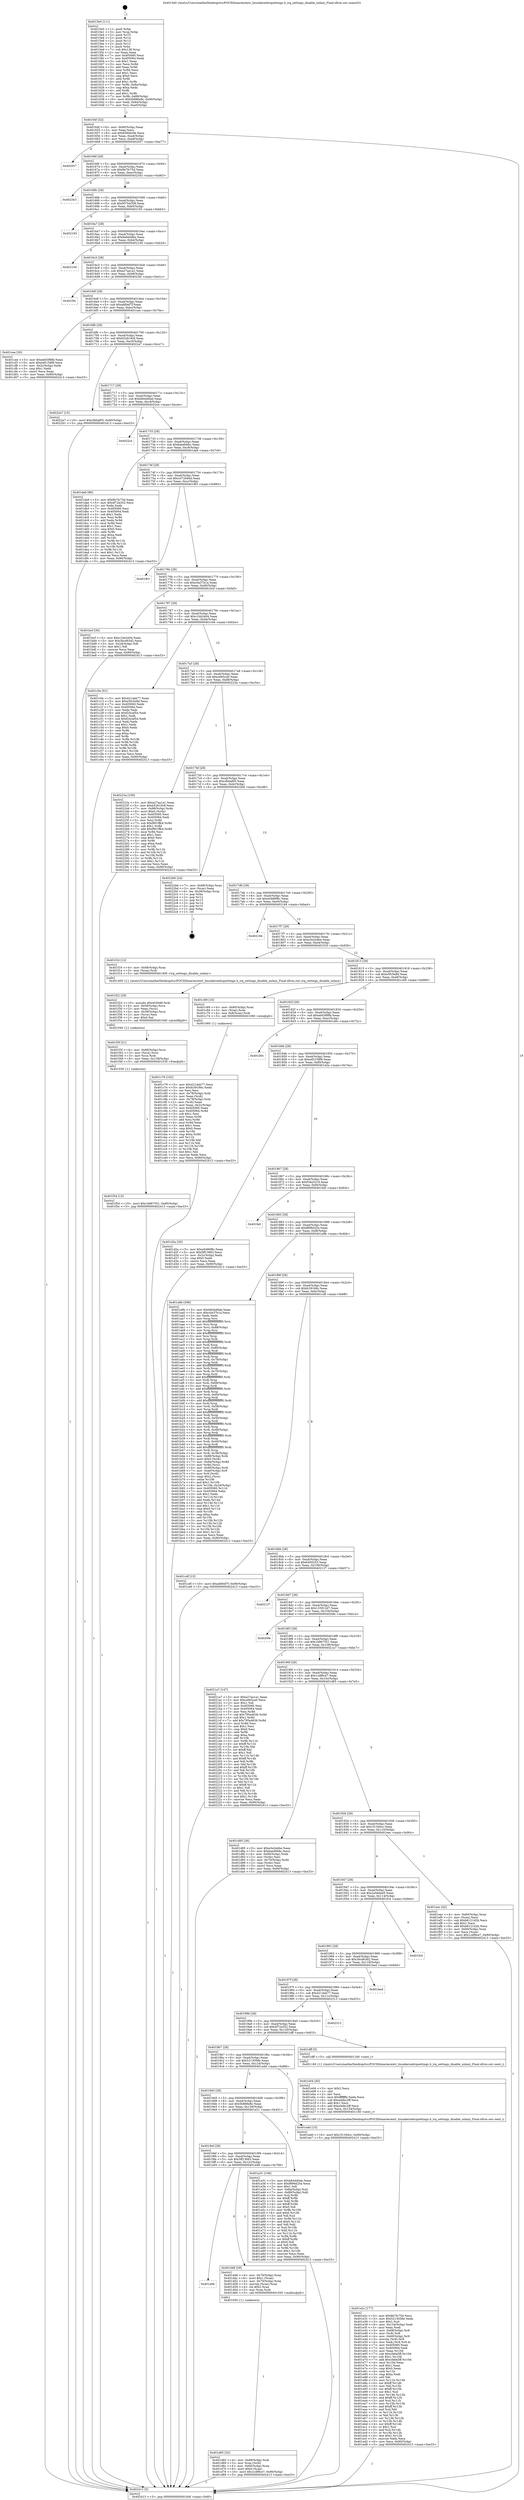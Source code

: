digraph "0x4015e0" {
  label = "0x4015e0 (/mnt/c/Users/mathe/Desktop/tcc/POCII/binaries/extr_linuxkernelirqsettings.h_irq_settings_disable_unlazy_Final-ollvm.out::main(0))"
  labelloc = "t"
  node[shape=record]

  Entry [label="",width=0.3,height=0.3,shape=circle,fillcolor=black,style=filled]
  "0x40164f" [label="{
     0x40164f [32]\l
     | [instrs]\l
     &nbsp;&nbsp;0x40164f \<+6\>: mov -0x90(%rbp),%eax\l
     &nbsp;&nbsp;0x401655 \<+2\>: mov %eax,%ecx\l
     &nbsp;&nbsp;0x401657 \<+6\>: sub $0x8580dc9e,%ecx\l
     &nbsp;&nbsp;0x40165d \<+6\>: mov %eax,-0xa4(%rbp)\l
     &nbsp;&nbsp;0x401663 \<+6\>: mov %ecx,-0xa8(%rbp)\l
     &nbsp;&nbsp;0x401669 \<+6\>: je 0000000000402057 \<main+0xa77\>\l
  }"]
  "0x402057" [label="{
     0x402057\l
  }", style=dashed]
  "0x40166f" [label="{
     0x40166f [28]\l
     | [instrs]\l
     &nbsp;&nbsp;0x40166f \<+5\>: jmp 0000000000401674 \<main+0x94\>\l
     &nbsp;&nbsp;0x401674 \<+6\>: mov -0xa4(%rbp),%eax\l
     &nbsp;&nbsp;0x40167a \<+5\>: sub $0x8b7fc75d,%eax\l
     &nbsp;&nbsp;0x40167f \<+6\>: mov %eax,-0xac(%rbp)\l
     &nbsp;&nbsp;0x401685 \<+6\>: je 0000000000402343 \<main+0xd63\>\l
  }"]
  Exit [label="",width=0.3,height=0.3,shape=circle,fillcolor=black,style=filled,peripheries=2]
  "0x402343" [label="{
     0x402343\l
  }", style=dashed]
  "0x40168b" [label="{
     0x40168b [28]\l
     | [instrs]\l
     &nbsp;&nbsp;0x40168b \<+5\>: jmp 0000000000401690 \<main+0xb0\>\l
     &nbsp;&nbsp;0x401690 \<+6\>: mov -0xa4(%rbp),%eax\l
     &nbsp;&nbsp;0x401696 \<+5\>: sub $0x957b4308,%eax\l
     &nbsp;&nbsp;0x40169b \<+6\>: mov %eax,-0xb0(%rbp)\l
     &nbsp;&nbsp;0x4016a1 \<+6\>: je 0000000000402193 \<main+0xbb3\>\l
  }"]
  "0x401f54" [label="{
     0x401f54 [15]\l
     | [instrs]\l
     &nbsp;&nbsp;0x401f54 \<+10\>: movl $0x1b967551,-0x90(%rbp)\l
     &nbsp;&nbsp;0x401f5e \<+5\>: jmp 0000000000402413 \<main+0xe33\>\l
  }"]
  "0x402193" [label="{
     0x402193\l
  }", style=dashed]
  "0x4016a7" [label="{
     0x4016a7 [28]\l
     | [instrs]\l
     &nbsp;&nbsp;0x4016a7 \<+5\>: jmp 00000000004016ac \<main+0xcc\>\l
     &nbsp;&nbsp;0x4016ac \<+6\>: mov -0xa4(%rbp),%eax\l
     &nbsp;&nbsp;0x4016b2 \<+5\>: sub $0x9a6e0d6a,%eax\l
     &nbsp;&nbsp;0x4016b7 \<+6\>: mov %eax,-0xb4(%rbp)\l
     &nbsp;&nbsp;0x4016bd \<+6\>: je 000000000040210d \<main+0xb2d\>\l
  }"]
  "0x401f3f" [label="{
     0x401f3f [21]\l
     | [instrs]\l
     &nbsp;&nbsp;0x401f3f \<+4\>: mov -0x68(%rbp),%rcx\l
     &nbsp;&nbsp;0x401f43 \<+3\>: mov (%rcx),%rcx\l
     &nbsp;&nbsp;0x401f46 \<+3\>: mov %rcx,%rdi\l
     &nbsp;&nbsp;0x401f49 \<+6\>: mov %eax,-0x138(%rbp)\l
     &nbsp;&nbsp;0x401f4f \<+5\>: call 0000000000401030 \<free@plt\>\l
     | [calls]\l
     &nbsp;&nbsp;0x401030 \{1\} (unknown)\l
  }"]
  "0x40210d" [label="{
     0x40210d\l
  }", style=dashed]
  "0x4016c3" [label="{
     0x4016c3 [28]\l
     | [instrs]\l
     &nbsp;&nbsp;0x4016c3 \<+5\>: jmp 00000000004016c8 \<main+0xe8\>\l
     &nbsp;&nbsp;0x4016c8 \<+6\>: mov -0xa4(%rbp),%eax\l
     &nbsp;&nbsp;0x4016ce \<+5\>: sub $0xa27aa1a1,%eax\l
     &nbsp;&nbsp;0x4016d3 \<+6\>: mov %eax,-0xb8(%rbp)\l
     &nbsp;&nbsp;0x4016d9 \<+6\>: je 00000000004023fc \<main+0xe1c\>\l
  }"]
  "0x401f22" [label="{
     0x401f22 [29]\l
     | [instrs]\l
     &nbsp;&nbsp;0x401f22 \<+10\>: movabs $0x4030d6,%rdi\l
     &nbsp;&nbsp;0x401f2c \<+4\>: mov -0x58(%rbp),%rcx\l
     &nbsp;&nbsp;0x401f30 \<+2\>: mov %eax,(%rcx)\l
     &nbsp;&nbsp;0x401f32 \<+4\>: mov -0x58(%rbp),%rcx\l
     &nbsp;&nbsp;0x401f36 \<+2\>: mov (%rcx),%esi\l
     &nbsp;&nbsp;0x401f38 \<+2\>: mov $0x0,%al\l
     &nbsp;&nbsp;0x401f3a \<+5\>: call 0000000000401040 \<printf@plt\>\l
     | [calls]\l
     &nbsp;&nbsp;0x401040 \{1\} (unknown)\l
  }"]
  "0x4023fc" [label="{
     0x4023fc\l
  }", style=dashed]
  "0x4016df" [label="{
     0x4016df [28]\l
     | [instrs]\l
     &nbsp;&nbsp;0x4016df \<+5\>: jmp 00000000004016e4 \<main+0x104\>\l
     &nbsp;&nbsp;0x4016e4 \<+6\>: mov -0xa4(%rbp),%eax\l
     &nbsp;&nbsp;0x4016ea \<+5\>: sub $0xafd0ef7f,%eax\l
     &nbsp;&nbsp;0x4016ef \<+6\>: mov %eax,-0xbc(%rbp)\l
     &nbsp;&nbsp;0x4016f5 \<+6\>: je 0000000000401cee \<main+0x70e\>\l
  }"]
  "0x401e2c" [label="{
     0x401e2c [177]\l
     | [instrs]\l
     &nbsp;&nbsp;0x401e2c \<+5\>: mov $0x8b7fc75d,%ecx\l
     &nbsp;&nbsp;0x401e31 \<+5\>: mov $0x5213058e,%edx\l
     &nbsp;&nbsp;0x401e36 \<+3\>: mov $0x1,%sil\l
     &nbsp;&nbsp;0x401e39 \<+6\>: mov -0x134(%rbp),%edi\l
     &nbsp;&nbsp;0x401e3f \<+3\>: imul %eax,%edi\l
     &nbsp;&nbsp;0x401e42 \<+4\>: mov -0x68(%rbp),%r8\l
     &nbsp;&nbsp;0x401e46 \<+3\>: mov (%r8),%r8\l
     &nbsp;&nbsp;0x401e49 \<+4\>: mov -0x60(%rbp),%r9\l
     &nbsp;&nbsp;0x401e4d \<+3\>: movslq (%r9),%r9\l
     &nbsp;&nbsp;0x401e50 \<+4\>: mov %edi,(%r8,%r9,4)\l
     &nbsp;&nbsp;0x401e54 \<+7\>: mov 0x405060,%eax\l
     &nbsp;&nbsp;0x401e5b \<+7\>: mov 0x405064,%edi\l
     &nbsp;&nbsp;0x401e62 \<+3\>: mov %eax,%r10d\l
     &nbsp;&nbsp;0x401e65 \<+7\>: sub $0xcfa6a5ff,%r10d\l
     &nbsp;&nbsp;0x401e6c \<+4\>: sub $0x1,%r10d\l
     &nbsp;&nbsp;0x401e70 \<+7\>: add $0xcfa6a5ff,%r10d\l
     &nbsp;&nbsp;0x401e77 \<+4\>: imul %r10d,%eax\l
     &nbsp;&nbsp;0x401e7b \<+3\>: and $0x1,%eax\l
     &nbsp;&nbsp;0x401e7e \<+3\>: cmp $0x0,%eax\l
     &nbsp;&nbsp;0x401e81 \<+4\>: sete %r11b\l
     &nbsp;&nbsp;0x401e85 \<+3\>: cmp $0xa,%edi\l
     &nbsp;&nbsp;0x401e88 \<+3\>: setl %bl\l
     &nbsp;&nbsp;0x401e8b \<+3\>: mov %r11b,%r14b\l
     &nbsp;&nbsp;0x401e8e \<+4\>: xor $0xff,%r14b\l
     &nbsp;&nbsp;0x401e92 \<+3\>: mov %bl,%r15b\l
     &nbsp;&nbsp;0x401e95 \<+4\>: xor $0xff,%r15b\l
     &nbsp;&nbsp;0x401e99 \<+4\>: xor $0x1,%sil\l
     &nbsp;&nbsp;0x401e9d \<+3\>: mov %r14b,%r12b\l
     &nbsp;&nbsp;0x401ea0 \<+4\>: and $0xff,%r12b\l
     &nbsp;&nbsp;0x401ea4 \<+3\>: and %sil,%r11b\l
     &nbsp;&nbsp;0x401ea7 \<+3\>: mov %r15b,%r13b\l
     &nbsp;&nbsp;0x401eaa \<+4\>: and $0xff,%r13b\l
     &nbsp;&nbsp;0x401eae \<+3\>: and %sil,%bl\l
     &nbsp;&nbsp;0x401eb1 \<+3\>: or %r11b,%r12b\l
     &nbsp;&nbsp;0x401eb4 \<+3\>: or %bl,%r13b\l
     &nbsp;&nbsp;0x401eb7 \<+3\>: xor %r13b,%r12b\l
     &nbsp;&nbsp;0x401eba \<+3\>: or %r15b,%r14b\l
     &nbsp;&nbsp;0x401ebd \<+4\>: xor $0xff,%r14b\l
     &nbsp;&nbsp;0x401ec1 \<+4\>: or $0x1,%sil\l
     &nbsp;&nbsp;0x401ec5 \<+3\>: and %sil,%r14b\l
     &nbsp;&nbsp;0x401ec8 \<+3\>: or %r14b,%r12b\l
     &nbsp;&nbsp;0x401ecb \<+4\>: test $0x1,%r12b\l
     &nbsp;&nbsp;0x401ecf \<+3\>: cmovne %edx,%ecx\l
     &nbsp;&nbsp;0x401ed2 \<+6\>: mov %ecx,-0x90(%rbp)\l
     &nbsp;&nbsp;0x401ed8 \<+5\>: jmp 0000000000402413 \<main+0xe33\>\l
  }"]
  "0x401cee" [label="{
     0x401cee [30]\l
     | [instrs]\l
     &nbsp;&nbsp;0x401cee \<+5\>: mov $0xeb03f88b,%eax\l
     &nbsp;&nbsp;0x401cf3 \<+5\>: mov $0xed5158f9,%ecx\l
     &nbsp;&nbsp;0x401cf8 \<+3\>: mov -0x2c(%rbp),%edx\l
     &nbsp;&nbsp;0x401cfb \<+3\>: cmp $0x1,%edx\l
     &nbsp;&nbsp;0x401cfe \<+3\>: cmovl %ecx,%eax\l
     &nbsp;&nbsp;0x401d01 \<+6\>: mov %eax,-0x90(%rbp)\l
     &nbsp;&nbsp;0x401d07 \<+5\>: jmp 0000000000402413 \<main+0xe33\>\l
  }"]
  "0x4016fb" [label="{
     0x4016fb [28]\l
     | [instrs]\l
     &nbsp;&nbsp;0x4016fb \<+5\>: jmp 0000000000401700 \<main+0x120\>\l
     &nbsp;&nbsp;0x401700 \<+6\>: mov -0xa4(%rbp),%eax\l
     &nbsp;&nbsp;0x401706 \<+5\>: sub $0xb52619c8,%eax\l
     &nbsp;&nbsp;0x40170b \<+6\>: mov %eax,-0xc0(%rbp)\l
     &nbsp;&nbsp;0x401711 \<+6\>: je 00000000004022a7 \<main+0xcc7\>\l
  }"]
  "0x401e04" [label="{
     0x401e04 [40]\l
     | [instrs]\l
     &nbsp;&nbsp;0x401e04 \<+5\>: mov $0x2,%ecx\l
     &nbsp;&nbsp;0x401e09 \<+1\>: cltd\l
     &nbsp;&nbsp;0x401e0a \<+2\>: idiv %ecx\l
     &nbsp;&nbsp;0x401e0c \<+6\>: imul $0xfffffffe,%edx,%ecx\l
     &nbsp;&nbsp;0x401e12 \<+6\>: sub $0xe4dbc2ff,%ecx\l
     &nbsp;&nbsp;0x401e18 \<+3\>: add $0x1,%ecx\l
     &nbsp;&nbsp;0x401e1b \<+6\>: add $0xe4dbc2ff,%ecx\l
     &nbsp;&nbsp;0x401e21 \<+6\>: mov %ecx,-0x134(%rbp)\l
     &nbsp;&nbsp;0x401e27 \<+5\>: call 0000000000401160 \<next_i\>\l
     | [calls]\l
     &nbsp;&nbsp;0x401160 \{1\} (/mnt/c/Users/mathe/Desktop/tcc/POCII/binaries/extr_linuxkernelirqsettings.h_irq_settings_disable_unlazy_Final-ollvm.out::next_i)\l
  }"]
  "0x4022a7" [label="{
     0x4022a7 [15]\l
     | [instrs]\l
     &nbsp;&nbsp;0x4022a7 \<+10\>: movl $0xcfb0af05,-0x90(%rbp)\l
     &nbsp;&nbsp;0x4022b1 \<+5\>: jmp 0000000000402413 \<main+0xe33\>\l
  }"]
  "0x401717" [label="{
     0x401717 [28]\l
     | [instrs]\l
     &nbsp;&nbsp;0x401717 \<+5\>: jmp 000000000040171c \<main+0x13c\>\l
     &nbsp;&nbsp;0x40171c \<+6\>: mov -0xa4(%rbp),%eax\l
     &nbsp;&nbsp;0x401722 \<+5\>: sub $0xb844d0ab,%eax\l
     &nbsp;&nbsp;0x401727 \<+6\>: mov %eax,-0xc4(%rbp)\l
     &nbsp;&nbsp;0x40172d \<+6\>: je 00000000004022ce \<main+0xcee\>\l
  }"]
  "0x401d65" [label="{
     0x401d65 [32]\l
     | [instrs]\l
     &nbsp;&nbsp;0x401d65 \<+4\>: mov -0x68(%rbp),%rdi\l
     &nbsp;&nbsp;0x401d69 \<+3\>: mov %rax,(%rdi)\l
     &nbsp;&nbsp;0x401d6c \<+4\>: mov -0x60(%rbp),%rax\l
     &nbsp;&nbsp;0x401d70 \<+6\>: movl $0x0,(%rax)\l
     &nbsp;&nbsp;0x401d76 \<+10\>: movl $0x1cdf9ce7,-0x90(%rbp)\l
     &nbsp;&nbsp;0x401d80 \<+5\>: jmp 0000000000402413 \<main+0xe33\>\l
  }"]
  "0x4022ce" [label="{
     0x4022ce\l
  }", style=dashed]
  "0x401733" [label="{
     0x401733 [28]\l
     | [instrs]\l
     &nbsp;&nbsp;0x401733 \<+5\>: jmp 0000000000401738 \<main+0x158\>\l
     &nbsp;&nbsp;0x401738 \<+6\>: mov -0xa4(%rbp),%eax\l
     &nbsp;&nbsp;0x40173e \<+5\>: sub $0xbaed0bbc,%eax\l
     &nbsp;&nbsp;0x401743 \<+6\>: mov %eax,-0xc8(%rbp)\l
     &nbsp;&nbsp;0x401749 \<+6\>: je 0000000000401da9 \<main+0x7c9\>\l
  }"]
  "0x401a0b" [label="{
     0x401a0b\l
  }", style=dashed]
  "0x401da9" [label="{
     0x401da9 [86]\l
     | [instrs]\l
     &nbsp;&nbsp;0x401da9 \<+5\>: mov $0x8b7fc75d,%eax\l
     &nbsp;&nbsp;0x401dae \<+5\>: mov $0x4f72a352,%ecx\l
     &nbsp;&nbsp;0x401db3 \<+2\>: xor %edx,%edx\l
     &nbsp;&nbsp;0x401db5 \<+7\>: mov 0x405060,%esi\l
     &nbsp;&nbsp;0x401dbc \<+7\>: mov 0x405064,%edi\l
     &nbsp;&nbsp;0x401dc3 \<+3\>: sub $0x1,%edx\l
     &nbsp;&nbsp;0x401dc6 \<+3\>: mov %esi,%r8d\l
     &nbsp;&nbsp;0x401dc9 \<+3\>: add %edx,%r8d\l
     &nbsp;&nbsp;0x401dcc \<+4\>: imul %r8d,%esi\l
     &nbsp;&nbsp;0x401dd0 \<+3\>: and $0x1,%esi\l
     &nbsp;&nbsp;0x401dd3 \<+3\>: cmp $0x0,%esi\l
     &nbsp;&nbsp;0x401dd6 \<+4\>: sete %r9b\l
     &nbsp;&nbsp;0x401dda \<+3\>: cmp $0xa,%edi\l
     &nbsp;&nbsp;0x401ddd \<+4\>: setl %r10b\l
     &nbsp;&nbsp;0x401de1 \<+3\>: mov %r9b,%r11b\l
     &nbsp;&nbsp;0x401de4 \<+3\>: and %r10b,%r11b\l
     &nbsp;&nbsp;0x401de7 \<+3\>: xor %r10b,%r9b\l
     &nbsp;&nbsp;0x401dea \<+3\>: or %r9b,%r11b\l
     &nbsp;&nbsp;0x401ded \<+4\>: test $0x1,%r11b\l
     &nbsp;&nbsp;0x401df1 \<+3\>: cmovne %ecx,%eax\l
     &nbsp;&nbsp;0x401df4 \<+6\>: mov %eax,-0x90(%rbp)\l
     &nbsp;&nbsp;0x401dfa \<+5\>: jmp 0000000000402413 \<main+0xe33\>\l
  }"]
  "0x40174f" [label="{
     0x40174f [28]\l
     | [instrs]\l
     &nbsp;&nbsp;0x40174f \<+5\>: jmp 0000000000401754 \<main+0x174\>\l
     &nbsp;&nbsp;0x401754 \<+6\>: mov -0xa4(%rbp),%eax\l
     &nbsp;&nbsp;0x40175a \<+5\>: sub $0xc0726d4d,%eax\l
     &nbsp;&nbsp;0x40175f \<+6\>: mov %eax,-0xcc(%rbp)\l
     &nbsp;&nbsp;0x401765 \<+6\>: je 0000000000401f63 \<main+0x983\>\l
  }"]
  "0x401d48" [label="{
     0x401d48 [29]\l
     | [instrs]\l
     &nbsp;&nbsp;0x401d48 \<+4\>: mov -0x70(%rbp),%rax\l
     &nbsp;&nbsp;0x401d4c \<+6\>: movl $0x1,(%rax)\l
     &nbsp;&nbsp;0x401d52 \<+4\>: mov -0x70(%rbp),%rax\l
     &nbsp;&nbsp;0x401d56 \<+3\>: movslq (%rax),%rax\l
     &nbsp;&nbsp;0x401d59 \<+4\>: shl $0x2,%rax\l
     &nbsp;&nbsp;0x401d5d \<+3\>: mov %rax,%rdi\l
     &nbsp;&nbsp;0x401d60 \<+5\>: call 0000000000401050 \<malloc@plt\>\l
     | [calls]\l
     &nbsp;&nbsp;0x401050 \{1\} (unknown)\l
  }"]
  "0x401f63" [label="{
     0x401f63\l
  }", style=dashed]
  "0x40176b" [label="{
     0x40176b [28]\l
     | [instrs]\l
     &nbsp;&nbsp;0x40176b \<+5\>: jmp 0000000000401770 \<main+0x190\>\l
     &nbsp;&nbsp;0x401770 \<+6\>: mov -0xa4(%rbp),%eax\l
     &nbsp;&nbsp;0x401776 \<+5\>: sub $0xc0a37b1a,%eax\l
     &nbsp;&nbsp;0x40177b \<+6\>: mov %eax,-0xd0(%rbp)\l
     &nbsp;&nbsp;0x401781 \<+6\>: je 0000000000401bcf \<main+0x5ef\>\l
  }"]
  "0x401c79" [label="{
     0x401c79 [102]\l
     | [instrs]\l
     &nbsp;&nbsp;0x401c79 \<+5\>: mov $0x4214ab77,%ecx\l
     &nbsp;&nbsp;0x401c7e \<+5\>: mov $0xfc39166c,%edx\l
     &nbsp;&nbsp;0x401c83 \<+2\>: xor %esi,%esi\l
     &nbsp;&nbsp;0x401c85 \<+4\>: mov -0x78(%rbp),%rdi\l
     &nbsp;&nbsp;0x401c89 \<+2\>: mov %eax,(%rdi)\l
     &nbsp;&nbsp;0x401c8b \<+4\>: mov -0x78(%rbp),%rdi\l
     &nbsp;&nbsp;0x401c8f \<+2\>: mov (%rdi),%eax\l
     &nbsp;&nbsp;0x401c91 \<+3\>: mov %eax,-0x2c(%rbp)\l
     &nbsp;&nbsp;0x401c94 \<+7\>: mov 0x405060,%eax\l
     &nbsp;&nbsp;0x401c9b \<+8\>: mov 0x405064,%r8d\l
     &nbsp;&nbsp;0x401ca3 \<+3\>: sub $0x1,%esi\l
     &nbsp;&nbsp;0x401ca6 \<+3\>: mov %eax,%r9d\l
     &nbsp;&nbsp;0x401ca9 \<+3\>: add %esi,%r9d\l
     &nbsp;&nbsp;0x401cac \<+4\>: imul %r9d,%eax\l
     &nbsp;&nbsp;0x401cb0 \<+3\>: and $0x1,%eax\l
     &nbsp;&nbsp;0x401cb3 \<+3\>: cmp $0x0,%eax\l
     &nbsp;&nbsp;0x401cb6 \<+4\>: sete %r10b\l
     &nbsp;&nbsp;0x401cba \<+4\>: cmp $0xa,%r8d\l
     &nbsp;&nbsp;0x401cbe \<+4\>: setl %r11b\l
     &nbsp;&nbsp;0x401cc2 \<+3\>: mov %r10b,%bl\l
     &nbsp;&nbsp;0x401cc5 \<+3\>: and %r11b,%bl\l
     &nbsp;&nbsp;0x401cc8 \<+3\>: xor %r11b,%r10b\l
     &nbsp;&nbsp;0x401ccb \<+3\>: or %r10b,%bl\l
     &nbsp;&nbsp;0x401cce \<+3\>: test $0x1,%bl\l
     &nbsp;&nbsp;0x401cd1 \<+3\>: cmovne %edx,%ecx\l
     &nbsp;&nbsp;0x401cd4 \<+6\>: mov %ecx,-0x90(%rbp)\l
     &nbsp;&nbsp;0x401cda \<+5\>: jmp 0000000000402413 \<main+0xe33\>\l
  }"]
  "0x401bcf" [label="{
     0x401bcf [30]\l
     | [instrs]\l
     &nbsp;&nbsp;0x401bcf \<+5\>: mov $0xc1bb2e04,%eax\l
     &nbsp;&nbsp;0x401bd4 \<+5\>: mov $0x3bcd63d2,%ecx\l
     &nbsp;&nbsp;0x401bd9 \<+3\>: mov -0x2d(%rbp),%dl\l
     &nbsp;&nbsp;0x401bdc \<+3\>: test $0x1,%dl\l
     &nbsp;&nbsp;0x401bdf \<+3\>: cmovne %ecx,%eax\l
     &nbsp;&nbsp;0x401be2 \<+6\>: mov %eax,-0x90(%rbp)\l
     &nbsp;&nbsp;0x401be8 \<+5\>: jmp 0000000000402413 \<main+0xe33\>\l
  }"]
  "0x401787" [label="{
     0x401787 [28]\l
     | [instrs]\l
     &nbsp;&nbsp;0x401787 \<+5\>: jmp 000000000040178c \<main+0x1ac\>\l
     &nbsp;&nbsp;0x40178c \<+6\>: mov -0xa4(%rbp),%eax\l
     &nbsp;&nbsp;0x401792 \<+5\>: sub $0xc1bb2e04,%eax\l
     &nbsp;&nbsp;0x401797 \<+6\>: mov %eax,-0xd4(%rbp)\l
     &nbsp;&nbsp;0x40179d \<+6\>: je 0000000000401c0e \<main+0x62e\>\l
  }"]
  "0x4015e0" [label="{
     0x4015e0 [111]\l
     | [instrs]\l
     &nbsp;&nbsp;0x4015e0 \<+1\>: push %rbp\l
     &nbsp;&nbsp;0x4015e1 \<+3\>: mov %rsp,%rbp\l
     &nbsp;&nbsp;0x4015e4 \<+2\>: push %r15\l
     &nbsp;&nbsp;0x4015e6 \<+2\>: push %r14\l
     &nbsp;&nbsp;0x4015e8 \<+2\>: push %r13\l
     &nbsp;&nbsp;0x4015ea \<+2\>: push %r12\l
     &nbsp;&nbsp;0x4015ec \<+1\>: push %rbx\l
     &nbsp;&nbsp;0x4015ed \<+7\>: sub $0x138,%rsp\l
     &nbsp;&nbsp;0x4015f4 \<+2\>: xor %eax,%eax\l
     &nbsp;&nbsp;0x4015f6 \<+7\>: mov 0x405060,%ecx\l
     &nbsp;&nbsp;0x4015fd \<+7\>: mov 0x405064,%edx\l
     &nbsp;&nbsp;0x401604 \<+3\>: sub $0x1,%eax\l
     &nbsp;&nbsp;0x401607 \<+3\>: mov %ecx,%r8d\l
     &nbsp;&nbsp;0x40160a \<+3\>: add %eax,%r8d\l
     &nbsp;&nbsp;0x40160d \<+4\>: imul %r8d,%ecx\l
     &nbsp;&nbsp;0x401611 \<+3\>: and $0x1,%ecx\l
     &nbsp;&nbsp;0x401614 \<+3\>: cmp $0x0,%ecx\l
     &nbsp;&nbsp;0x401617 \<+4\>: sete %r9b\l
     &nbsp;&nbsp;0x40161b \<+4\>: and $0x1,%r9b\l
     &nbsp;&nbsp;0x40161f \<+7\>: mov %r9b,-0x8a(%rbp)\l
     &nbsp;&nbsp;0x401626 \<+3\>: cmp $0xa,%edx\l
     &nbsp;&nbsp;0x401629 \<+4\>: setl %r9b\l
     &nbsp;&nbsp;0x40162d \<+4\>: and $0x1,%r9b\l
     &nbsp;&nbsp;0x401631 \<+7\>: mov %r9b,-0x89(%rbp)\l
     &nbsp;&nbsp;0x401638 \<+10\>: movl $0x5b886e8c,-0x90(%rbp)\l
     &nbsp;&nbsp;0x401642 \<+6\>: mov %edi,-0x94(%rbp)\l
     &nbsp;&nbsp;0x401648 \<+7\>: mov %rsi,-0xa0(%rbp)\l
  }"]
  "0x401c0e" [label="{
     0x401c0e [91]\l
     | [instrs]\l
     &nbsp;&nbsp;0x401c0e \<+5\>: mov $0x4214ab77,%eax\l
     &nbsp;&nbsp;0x401c13 \<+5\>: mov $0xe5fc5e8d,%ecx\l
     &nbsp;&nbsp;0x401c18 \<+7\>: mov 0x405060,%edx\l
     &nbsp;&nbsp;0x401c1f \<+7\>: mov 0x405064,%esi\l
     &nbsp;&nbsp;0x401c26 \<+2\>: mov %edx,%edi\l
     &nbsp;&nbsp;0x401c28 \<+6\>: add $0xf24caf54,%edi\l
     &nbsp;&nbsp;0x401c2e \<+3\>: sub $0x1,%edi\l
     &nbsp;&nbsp;0x401c31 \<+6\>: sub $0xf24caf54,%edi\l
     &nbsp;&nbsp;0x401c37 \<+3\>: imul %edi,%edx\l
     &nbsp;&nbsp;0x401c3a \<+3\>: and $0x1,%edx\l
     &nbsp;&nbsp;0x401c3d \<+3\>: cmp $0x0,%edx\l
     &nbsp;&nbsp;0x401c40 \<+4\>: sete %r8b\l
     &nbsp;&nbsp;0x401c44 \<+3\>: cmp $0xa,%esi\l
     &nbsp;&nbsp;0x401c47 \<+4\>: setl %r9b\l
     &nbsp;&nbsp;0x401c4b \<+3\>: mov %r8b,%r10b\l
     &nbsp;&nbsp;0x401c4e \<+3\>: and %r9b,%r10b\l
     &nbsp;&nbsp;0x401c51 \<+3\>: xor %r9b,%r8b\l
     &nbsp;&nbsp;0x401c54 \<+3\>: or %r8b,%r10b\l
     &nbsp;&nbsp;0x401c57 \<+4\>: test $0x1,%r10b\l
     &nbsp;&nbsp;0x401c5b \<+3\>: cmovne %ecx,%eax\l
     &nbsp;&nbsp;0x401c5e \<+6\>: mov %eax,-0x90(%rbp)\l
     &nbsp;&nbsp;0x401c64 \<+5\>: jmp 0000000000402413 \<main+0xe33\>\l
  }"]
  "0x4017a3" [label="{
     0x4017a3 [28]\l
     | [instrs]\l
     &nbsp;&nbsp;0x4017a3 \<+5\>: jmp 00000000004017a8 \<main+0x1c8\>\l
     &nbsp;&nbsp;0x4017a8 \<+6\>: mov -0xa4(%rbp),%eax\l
     &nbsp;&nbsp;0x4017ae \<+5\>: sub $0xcefe5ca0,%eax\l
     &nbsp;&nbsp;0x4017b3 \<+6\>: mov %eax,-0xd8(%rbp)\l
     &nbsp;&nbsp;0x4017b9 \<+6\>: je 000000000040223a \<main+0xc5a\>\l
  }"]
  "0x402413" [label="{
     0x402413 [5]\l
     | [instrs]\l
     &nbsp;&nbsp;0x402413 \<+5\>: jmp 000000000040164f \<main+0x6f\>\l
  }"]
  "0x40223a" [label="{
     0x40223a [109]\l
     | [instrs]\l
     &nbsp;&nbsp;0x40223a \<+5\>: mov $0xa27aa1a1,%eax\l
     &nbsp;&nbsp;0x40223f \<+5\>: mov $0xb52619c8,%ecx\l
     &nbsp;&nbsp;0x402244 \<+7\>: mov -0x88(%rbp),%rdx\l
     &nbsp;&nbsp;0x40224b \<+6\>: movl $0x0,(%rdx)\l
     &nbsp;&nbsp;0x402251 \<+7\>: mov 0x405060,%esi\l
     &nbsp;&nbsp;0x402258 \<+7\>: mov 0x405064,%edi\l
     &nbsp;&nbsp;0x40225f \<+3\>: mov %esi,%r8d\l
     &nbsp;&nbsp;0x402262 \<+7\>: sub $0xf901ffb4,%r8d\l
     &nbsp;&nbsp;0x402269 \<+4\>: sub $0x1,%r8d\l
     &nbsp;&nbsp;0x40226d \<+7\>: add $0xf901ffb4,%r8d\l
     &nbsp;&nbsp;0x402274 \<+4\>: imul %r8d,%esi\l
     &nbsp;&nbsp;0x402278 \<+3\>: and $0x1,%esi\l
     &nbsp;&nbsp;0x40227b \<+3\>: cmp $0x0,%esi\l
     &nbsp;&nbsp;0x40227e \<+4\>: sete %r9b\l
     &nbsp;&nbsp;0x402282 \<+3\>: cmp $0xa,%edi\l
     &nbsp;&nbsp;0x402285 \<+4\>: setl %r10b\l
     &nbsp;&nbsp;0x402289 \<+3\>: mov %r9b,%r11b\l
     &nbsp;&nbsp;0x40228c \<+3\>: and %r10b,%r11b\l
     &nbsp;&nbsp;0x40228f \<+3\>: xor %r10b,%r9b\l
     &nbsp;&nbsp;0x402292 \<+3\>: or %r9b,%r11b\l
     &nbsp;&nbsp;0x402295 \<+4\>: test $0x1,%r11b\l
     &nbsp;&nbsp;0x402299 \<+3\>: cmovne %ecx,%eax\l
     &nbsp;&nbsp;0x40229c \<+6\>: mov %eax,-0x90(%rbp)\l
     &nbsp;&nbsp;0x4022a2 \<+5\>: jmp 0000000000402413 \<main+0xe33\>\l
  }"]
  "0x4017bf" [label="{
     0x4017bf [28]\l
     | [instrs]\l
     &nbsp;&nbsp;0x4017bf \<+5\>: jmp 00000000004017c4 \<main+0x1e4\>\l
     &nbsp;&nbsp;0x4017c4 \<+6\>: mov -0xa4(%rbp),%eax\l
     &nbsp;&nbsp;0x4017ca \<+5\>: sub $0xcfb0af05,%eax\l
     &nbsp;&nbsp;0x4017cf \<+6\>: mov %eax,-0xdc(%rbp)\l
     &nbsp;&nbsp;0x4017d5 \<+6\>: je 00000000004022b6 \<main+0xcd6\>\l
  }"]
  "0x4019ef" [label="{
     0x4019ef [28]\l
     | [instrs]\l
     &nbsp;&nbsp;0x4019ef \<+5\>: jmp 00000000004019f4 \<main+0x414\>\l
     &nbsp;&nbsp;0x4019f4 \<+6\>: mov -0xa4(%rbp),%eax\l
     &nbsp;&nbsp;0x4019fa \<+5\>: sub $0x5ff13663,%eax\l
     &nbsp;&nbsp;0x4019ff \<+6\>: mov %eax,-0x12c(%rbp)\l
     &nbsp;&nbsp;0x401a05 \<+6\>: je 0000000000401d48 \<main+0x768\>\l
  }"]
  "0x4022b6" [label="{
     0x4022b6 [24]\l
     | [instrs]\l
     &nbsp;&nbsp;0x4022b6 \<+7\>: mov -0x88(%rbp),%rax\l
     &nbsp;&nbsp;0x4022bd \<+2\>: mov (%rax),%eax\l
     &nbsp;&nbsp;0x4022bf \<+4\>: lea -0x28(%rbp),%rsp\l
     &nbsp;&nbsp;0x4022c3 \<+1\>: pop %rbx\l
     &nbsp;&nbsp;0x4022c4 \<+2\>: pop %r12\l
     &nbsp;&nbsp;0x4022c6 \<+2\>: pop %r13\l
     &nbsp;&nbsp;0x4022c8 \<+2\>: pop %r14\l
     &nbsp;&nbsp;0x4022ca \<+2\>: pop %r15\l
     &nbsp;&nbsp;0x4022cc \<+1\>: pop %rbp\l
     &nbsp;&nbsp;0x4022cd \<+1\>: ret\l
  }"]
  "0x4017db" [label="{
     0x4017db [28]\l
     | [instrs]\l
     &nbsp;&nbsp;0x4017db \<+5\>: jmp 00000000004017e0 \<main+0x200\>\l
     &nbsp;&nbsp;0x4017e0 \<+6\>: mov -0xa4(%rbp),%eax\l
     &nbsp;&nbsp;0x4017e6 \<+5\>: sub $0xe0486f8c,%eax\l
     &nbsp;&nbsp;0x4017eb \<+6\>: mov %eax,-0xe0(%rbp)\l
     &nbsp;&nbsp;0x4017f1 \<+6\>: je 0000000000402184 \<main+0xba4\>\l
  }"]
  "0x401a31" [label="{
     0x401a31 [106]\l
     | [instrs]\l
     &nbsp;&nbsp;0x401a31 \<+5\>: mov $0xb844d0ab,%eax\l
     &nbsp;&nbsp;0x401a36 \<+5\>: mov $0xf898d25e,%ecx\l
     &nbsp;&nbsp;0x401a3b \<+2\>: mov $0x1,%dl\l
     &nbsp;&nbsp;0x401a3d \<+7\>: mov -0x8a(%rbp),%sil\l
     &nbsp;&nbsp;0x401a44 \<+7\>: mov -0x89(%rbp),%dil\l
     &nbsp;&nbsp;0x401a4b \<+3\>: mov %sil,%r8b\l
     &nbsp;&nbsp;0x401a4e \<+4\>: xor $0xff,%r8b\l
     &nbsp;&nbsp;0x401a52 \<+3\>: mov %dil,%r9b\l
     &nbsp;&nbsp;0x401a55 \<+4\>: xor $0xff,%r9b\l
     &nbsp;&nbsp;0x401a59 \<+3\>: xor $0x0,%dl\l
     &nbsp;&nbsp;0x401a5c \<+3\>: mov %r8b,%r10b\l
     &nbsp;&nbsp;0x401a5f \<+4\>: and $0x0,%r10b\l
     &nbsp;&nbsp;0x401a63 \<+3\>: and %dl,%sil\l
     &nbsp;&nbsp;0x401a66 \<+3\>: mov %r9b,%r11b\l
     &nbsp;&nbsp;0x401a69 \<+4\>: and $0x0,%r11b\l
     &nbsp;&nbsp;0x401a6d \<+3\>: and %dl,%dil\l
     &nbsp;&nbsp;0x401a70 \<+3\>: or %sil,%r10b\l
     &nbsp;&nbsp;0x401a73 \<+3\>: or %dil,%r11b\l
     &nbsp;&nbsp;0x401a76 \<+3\>: xor %r11b,%r10b\l
     &nbsp;&nbsp;0x401a79 \<+3\>: or %r9b,%r8b\l
     &nbsp;&nbsp;0x401a7c \<+4\>: xor $0xff,%r8b\l
     &nbsp;&nbsp;0x401a80 \<+3\>: or $0x0,%dl\l
     &nbsp;&nbsp;0x401a83 \<+3\>: and %dl,%r8b\l
     &nbsp;&nbsp;0x401a86 \<+3\>: or %r8b,%r10b\l
     &nbsp;&nbsp;0x401a89 \<+4\>: test $0x1,%r10b\l
     &nbsp;&nbsp;0x401a8d \<+3\>: cmovne %ecx,%eax\l
     &nbsp;&nbsp;0x401a90 \<+6\>: mov %eax,-0x90(%rbp)\l
     &nbsp;&nbsp;0x401a96 \<+5\>: jmp 0000000000402413 \<main+0xe33\>\l
  }"]
  "0x402184" [label="{
     0x402184\l
  }", style=dashed]
  "0x4017f7" [label="{
     0x4017f7 [28]\l
     | [instrs]\l
     &nbsp;&nbsp;0x4017f7 \<+5\>: jmp 00000000004017fc \<main+0x21c\>\l
     &nbsp;&nbsp;0x4017fc \<+6\>: mov -0xa4(%rbp),%eax\l
     &nbsp;&nbsp;0x401802 \<+5\>: sub $0xe3e2e4be,%eax\l
     &nbsp;&nbsp;0x401807 \<+6\>: mov %eax,-0xe4(%rbp)\l
     &nbsp;&nbsp;0x40180d \<+6\>: je 0000000000401f16 \<main+0x936\>\l
  }"]
  "0x4019d3" [label="{
     0x4019d3 [28]\l
     | [instrs]\l
     &nbsp;&nbsp;0x4019d3 \<+5\>: jmp 00000000004019d8 \<main+0x3f8\>\l
     &nbsp;&nbsp;0x4019d8 \<+6\>: mov -0xa4(%rbp),%eax\l
     &nbsp;&nbsp;0x4019de \<+5\>: sub $0x5b886e8c,%eax\l
     &nbsp;&nbsp;0x4019e3 \<+6\>: mov %eax,-0x128(%rbp)\l
     &nbsp;&nbsp;0x4019e9 \<+6\>: je 0000000000401a31 \<main+0x451\>\l
  }"]
  "0x401f16" [label="{
     0x401f16 [12]\l
     | [instrs]\l
     &nbsp;&nbsp;0x401f16 \<+4\>: mov -0x68(%rbp),%rax\l
     &nbsp;&nbsp;0x401f1a \<+3\>: mov (%rax),%rdi\l
     &nbsp;&nbsp;0x401f1d \<+5\>: call 0000000000401400 \<irq_settings_disable_unlazy\>\l
     | [calls]\l
     &nbsp;&nbsp;0x401400 \{1\} (/mnt/c/Users/mathe/Desktop/tcc/POCII/binaries/extr_linuxkernelirqsettings.h_irq_settings_disable_unlazy_Final-ollvm.out::irq_settings_disable_unlazy)\l
  }"]
  "0x401813" [label="{
     0x401813 [28]\l
     | [instrs]\l
     &nbsp;&nbsp;0x401813 \<+5\>: jmp 0000000000401818 \<main+0x238\>\l
     &nbsp;&nbsp;0x401818 \<+6\>: mov -0xa4(%rbp),%eax\l
     &nbsp;&nbsp;0x40181e \<+5\>: sub $0xe5fc5e8d,%eax\l
     &nbsp;&nbsp;0x401823 \<+6\>: mov %eax,-0xe8(%rbp)\l
     &nbsp;&nbsp;0x401829 \<+6\>: je 0000000000401c69 \<main+0x689\>\l
  }"]
  "0x401edd" [label="{
     0x401edd [15]\l
     | [instrs]\l
     &nbsp;&nbsp;0x401edd \<+10\>: movl $0x1f1340cc,-0x90(%rbp)\l
     &nbsp;&nbsp;0x401ee7 \<+5\>: jmp 0000000000402413 \<main+0xe33\>\l
  }"]
  "0x401c69" [label="{
     0x401c69 [16]\l
     | [instrs]\l
     &nbsp;&nbsp;0x401c69 \<+4\>: mov -0x80(%rbp),%rax\l
     &nbsp;&nbsp;0x401c6d \<+3\>: mov (%rax),%rax\l
     &nbsp;&nbsp;0x401c70 \<+4\>: mov 0x8(%rax),%rdi\l
     &nbsp;&nbsp;0x401c74 \<+5\>: call 0000000000401060 \<atoi@plt\>\l
     | [calls]\l
     &nbsp;&nbsp;0x401060 \{1\} (unknown)\l
  }"]
  "0x40182f" [label="{
     0x40182f [28]\l
     | [instrs]\l
     &nbsp;&nbsp;0x40182f \<+5\>: jmp 0000000000401834 \<main+0x254\>\l
     &nbsp;&nbsp;0x401834 \<+6\>: mov -0xa4(%rbp),%eax\l
     &nbsp;&nbsp;0x40183a \<+5\>: sub $0xeb03f88b,%eax\l
     &nbsp;&nbsp;0x40183f \<+6\>: mov %eax,-0xec(%rbp)\l
     &nbsp;&nbsp;0x401845 \<+6\>: je 0000000000401d0c \<main+0x72c\>\l
  }"]
  "0x4019b7" [label="{
     0x4019b7 [28]\l
     | [instrs]\l
     &nbsp;&nbsp;0x4019b7 \<+5\>: jmp 00000000004019bc \<main+0x3dc\>\l
     &nbsp;&nbsp;0x4019bc \<+6\>: mov -0xa4(%rbp),%eax\l
     &nbsp;&nbsp;0x4019c2 \<+5\>: sub $0x5213058e,%eax\l
     &nbsp;&nbsp;0x4019c7 \<+6\>: mov %eax,-0x124(%rbp)\l
     &nbsp;&nbsp;0x4019cd \<+6\>: je 0000000000401edd \<main+0x8fd\>\l
  }"]
  "0x401d0c" [label="{
     0x401d0c\l
  }", style=dashed]
  "0x40184b" [label="{
     0x40184b [28]\l
     | [instrs]\l
     &nbsp;&nbsp;0x40184b \<+5\>: jmp 0000000000401850 \<main+0x270\>\l
     &nbsp;&nbsp;0x401850 \<+6\>: mov -0xa4(%rbp),%eax\l
     &nbsp;&nbsp;0x401856 \<+5\>: sub $0xed5158f9,%eax\l
     &nbsp;&nbsp;0x40185b \<+6\>: mov %eax,-0xf0(%rbp)\l
     &nbsp;&nbsp;0x401861 \<+6\>: je 0000000000401d2a \<main+0x74a\>\l
  }"]
  "0x401dff" [label="{
     0x401dff [5]\l
     | [instrs]\l
     &nbsp;&nbsp;0x401dff \<+5\>: call 0000000000401160 \<next_i\>\l
     | [calls]\l
     &nbsp;&nbsp;0x401160 \{1\} (/mnt/c/Users/mathe/Desktop/tcc/POCII/binaries/extr_linuxkernelirqsettings.h_irq_settings_disable_unlazy_Final-ollvm.out::next_i)\l
  }"]
  "0x401d2a" [label="{
     0x401d2a [30]\l
     | [instrs]\l
     &nbsp;&nbsp;0x401d2a \<+5\>: mov $0xe0486f8c,%eax\l
     &nbsp;&nbsp;0x401d2f \<+5\>: mov $0x5ff13663,%ecx\l
     &nbsp;&nbsp;0x401d34 \<+3\>: mov -0x2c(%rbp),%edx\l
     &nbsp;&nbsp;0x401d37 \<+3\>: cmp $0x0,%edx\l
     &nbsp;&nbsp;0x401d3a \<+3\>: cmove %ecx,%eax\l
     &nbsp;&nbsp;0x401d3d \<+6\>: mov %eax,-0x90(%rbp)\l
     &nbsp;&nbsp;0x401d43 \<+5\>: jmp 0000000000402413 \<main+0xe33\>\l
  }"]
  "0x401867" [label="{
     0x401867 [28]\l
     | [instrs]\l
     &nbsp;&nbsp;0x401867 \<+5\>: jmp 000000000040186c \<main+0x28c\>\l
     &nbsp;&nbsp;0x40186c \<+6\>: mov -0xa4(%rbp),%eax\l
     &nbsp;&nbsp;0x401872 \<+5\>: sub $0xf34a3219,%eax\l
     &nbsp;&nbsp;0x401877 \<+6\>: mov %eax,-0xf4(%rbp)\l
     &nbsp;&nbsp;0x40187d \<+6\>: je 0000000000401fa0 \<main+0x9c0\>\l
  }"]
  "0x40199b" [label="{
     0x40199b [28]\l
     | [instrs]\l
     &nbsp;&nbsp;0x40199b \<+5\>: jmp 00000000004019a0 \<main+0x3c0\>\l
     &nbsp;&nbsp;0x4019a0 \<+6\>: mov -0xa4(%rbp),%eax\l
     &nbsp;&nbsp;0x4019a6 \<+5\>: sub $0x4f72a352,%eax\l
     &nbsp;&nbsp;0x4019ab \<+6\>: mov %eax,-0x120(%rbp)\l
     &nbsp;&nbsp;0x4019b1 \<+6\>: je 0000000000401dff \<main+0x81f\>\l
  }"]
  "0x401fa0" [label="{
     0x401fa0\l
  }", style=dashed]
  "0x401883" [label="{
     0x401883 [28]\l
     | [instrs]\l
     &nbsp;&nbsp;0x401883 \<+5\>: jmp 0000000000401888 \<main+0x2a8\>\l
     &nbsp;&nbsp;0x401888 \<+6\>: mov -0xa4(%rbp),%eax\l
     &nbsp;&nbsp;0x40188e \<+5\>: sub $0xf898d25e,%eax\l
     &nbsp;&nbsp;0x401893 \<+6\>: mov %eax,-0xf8(%rbp)\l
     &nbsp;&nbsp;0x401899 \<+6\>: je 0000000000401a9b \<main+0x4bb\>\l
  }"]
  "0x402313" [label="{
     0x402313\l
  }", style=dashed]
  "0x401a9b" [label="{
     0x401a9b [308]\l
     | [instrs]\l
     &nbsp;&nbsp;0x401a9b \<+5\>: mov $0xb844d0ab,%eax\l
     &nbsp;&nbsp;0x401aa0 \<+5\>: mov $0xc0a37b1a,%ecx\l
     &nbsp;&nbsp;0x401aa5 \<+2\>: xor %edx,%edx\l
     &nbsp;&nbsp;0x401aa7 \<+3\>: mov %rsp,%rsi\l
     &nbsp;&nbsp;0x401aaa \<+4\>: add $0xfffffffffffffff0,%rsi\l
     &nbsp;&nbsp;0x401aae \<+3\>: mov %rsi,%rsp\l
     &nbsp;&nbsp;0x401ab1 \<+7\>: mov %rsi,-0x88(%rbp)\l
     &nbsp;&nbsp;0x401ab8 \<+3\>: mov %rsp,%rsi\l
     &nbsp;&nbsp;0x401abb \<+4\>: add $0xfffffffffffffff0,%rsi\l
     &nbsp;&nbsp;0x401abf \<+3\>: mov %rsi,%rsp\l
     &nbsp;&nbsp;0x401ac2 \<+3\>: mov %rsp,%rdi\l
     &nbsp;&nbsp;0x401ac5 \<+4\>: add $0xfffffffffffffff0,%rdi\l
     &nbsp;&nbsp;0x401ac9 \<+3\>: mov %rdi,%rsp\l
     &nbsp;&nbsp;0x401acc \<+4\>: mov %rdi,-0x80(%rbp)\l
     &nbsp;&nbsp;0x401ad0 \<+3\>: mov %rsp,%rdi\l
     &nbsp;&nbsp;0x401ad3 \<+4\>: add $0xfffffffffffffff0,%rdi\l
     &nbsp;&nbsp;0x401ad7 \<+3\>: mov %rdi,%rsp\l
     &nbsp;&nbsp;0x401ada \<+4\>: mov %rdi,-0x78(%rbp)\l
     &nbsp;&nbsp;0x401ade \<+3\>: mov %rsp,%rdi\l
     &nbsp;&nbsp;0x401ae1 \<+4\>: add $0xfffffffffffffff0,%rdi\l
     &nbsp;&nbsp;0x401ae5 \<+3\>: mov %rdi,%rsp\l
     &nbsp;&nbsp;0x401ae8 \<+4\>: mov %rdi,-0x70(%rbp)\l
     &nbsp;&nbsp;0x401aec \<+3\>: mov %rsp,%rdi\l
     &nbsp;&nbsp;0x401aef \<+4\>: add $0xfffffffffffffff0,%rdi\l
     &nbsp;&nbsp;0x401af3 \<+3\>: mov %rdi,%rsp\l
     &nbsp;&nbsp;0x401af6 \<+4\>: mov %rdi,-0x68(%rbp)\l
     &nbsp;&nbsp;0x401afa \<+3\>: mov %rsp,%rdi\l
     &nbsp;&nbsp;0x401afd \<+4\>: add $0xfffffffffffffff0,%rdi\l
     &nbsp;&nbsp;0x401b01 \<+3\>: mov %rdi,%rsp\l
     &nbsp;&nbsp;0x401b04 \<+4\>: mov %rdi,-0x60(%rbp)\l
     &nbsp;&nbsp;0x401b08 \<+3\>: mov %rsp,%rdi\l
     &nbsp;&nbsp;0x401b0b \<+4\>: add $0xfffffffffffffff0,%rdi\l
     &nbsp;&nbsp;0x401b0f \<+3\>: mov %rdi,%rsp\l
     &nbsp;&nbsp;0x401b12 \<+4\>: mov %rdi,-0x58(%rbp)\l
     &nbsp;&nbsp;0x401b16 \<+3\>: mov %rsp,%rdi\l
     &nbsp;&nbsp;0x401b19 \<+4\>: add $0xfffffffffffffff0,%rdi\l
     &nbsp;&nbsp;0x401b1d \<+3\>: mov %rdi,%rsp\l
     &nbsp;&nbsp;0x401b20 \<+4\>: mov %rdi,-0x50(%rbp)\l
     &nbsp;&nbsp;0x401b24 \<+3\>: mov %rsp,%rdi\l
     &nbsp;&nbsp;0x401b27 \<+4\>: add $0xfffffffffffffff0,%rdi\l
     &nbsp;&nbsp;0x401b2b \<+3\>: mov %rdi,%rsp\l
     &nbsp;&nbsp;0x401b2e \<+4\>: mov %rdi,-0x48(%rbp)\l
     &nbsp;&nbsp;0x401b32 \<+3\>: mov %rsp,%rdi\l
     &nbsp;&nbsp;0x401b35 \<+4\>: add $0xfffffffffffffff0,%rdi\l
     &nbsp;&nbsp;0x401b39 \<+3\>: mov %rdi,%rsp\l
     &nbsp;&nbsp;0x401b3c \<+4\>: mov %rdi,-0x40(%rbp)\l
     &nbsp;&nbsp;0x401b40 \<+3\>: mov %rsp,%rdi\l
     &nbsp;&nbsp;0x401b43 \<+4\>: add $0xfffffffffffffff0,%rdi\l
     &nbsp;&nbsp;0x401b47 \<+3\>: mov %rdi,%rsp\l
     &nbsp;&nbsp;0x401b4a \<+4\>: mov %rdi,-0x38(%rbp)\l
     &nbsp;&nbsp;0x401b4e \<+7\>: mov -0x88(%rbp),%rdi\l
     &nbsp;&nbsp;0x401b55 \<+6\>: movl $0x0,(%rdi)\l
     &nbsp;&nbsp;0x401b5b \<+7\>: mov -0x94(%rbp),%r8d\l
     &nbsp;&nbsp;0x401b62 \<+3\>: mov %r8d,(%rsi)\l
     &nbsp;&nbsp;0x401b65 \<+4\>: mov -0x80(%rbp),%rdi\l
     &nbsp;&nbsp;0x401b69 \<+7\>: mov -0xa0(%rbp),%r9\l
     &nbsp;&nbsp;0x401b70 \<+3\>: mov %r9,(%rdi)\l
     &nbsp;&nbsp;0x401b73 \<+3\>: cmpl $0x2,(%rsi)\l
     &nbsp;&nbsp;0x401b76 \<+4\>: setne %r10b\l
     &nbsp;&nbsp;0x401b7a \<+4\>: and $0x1,%r10b\l
     &nbsp;&nbsp;0x401b7e \<+4\>: mov %r10b,-0x2d(%rbp)\l
     &nbsp;&nbsp;0x401b82 \<+8\>: mov 0x405060,%r11d\l
     &nbsp;&nbsp;0x401b8a \<+7\>: mov 0x405064,%ebx\l
     &nbsp;&nbsp;0x401b91 \<+3\>: sub $0x1,%edx\l
     &nbsp;&nbsp;0x401b94 \<+3\>: mov %r11d,%r14d\l
     &nbsp;&nbsp;0x401b97 \<+3\>: add %edx,%r14d\l
     &nbsp;&nbsp;0x401b9a \<+4\>: imul %r14d,%r11d\l
     &nbsp;&nbsp;0x401b9e \<+4\>: and $0x1,%r11d\l
     &nbsp;&nbsp;0x401ba2 \<+4\>: cmp $0x0,%r11d\l
     &nbsp;&nbsp;0x401ba6 \<+4\>: sete %r10b\l
     &nbsp;&nbsp;0x401baa \<+3\>: cmp $0xa,%ebx\l
     &nbsp;&nbsp;0x401bad \<+4\>: setl %r15b\l
     &nbsp;&nbsp;0x401bb1 \<+3\>: mov %r10b,%r12b\l
     &nbsp;&nbsp;0x401bb4 \<+3\>: and %r15b,%r12b\l
     &nbsp;&nbsp;0x401bb7 \<+3\>: xor %r15b,%r10b\l
     &nbsp;&nbsp;0x401bba \<+3\>: or %r10b,%r12b\l
     &nbsp;&nbsp;0x401bbd \<+4\>: test $0x1,%r12b\l
     &nbsp;&nbsp;0x401bc1 \<+3\>: cmovne %ecx,%eax\l
     &nbsp;&nbsp;0x401bc4 \<+6\>: mov %eax,-0x90(%rbp)\l
     &nbsp;&nbsp;0x401bca \<+5\>: jmp 0000000000402413 \<main+0xe33\>\l
  }"]
  "0x40189f" [label="{
     0x40189f [28]\l
     | [instrs]\l
     &nbsp;&nbsp;0x40189f \<+5\>: jmp 00000000004018a4 \<main+0x2c4\>\l
     &nbsp;&nbsp;0x4018a4 \<+6\>: mov -0xa4(%rbp),%eax\l
     &nbsp;&nbsp;0x4018aa \<+5\>: sub $0xfc39166c,%eax\l
     &nbsp;&nbsp;0x4018af \<+6\>: mov %eax,-0xfc(%rbp)\l
     &nbsp;&nbsp;0x4018b5 \<+6\>: je 0000000000401cdf \<main+0x6ff\>\l
  }"]
  "0x40197f" [label="{
     0x40197f [28]\l
     | [instrs]\l
     &nbsp;&nbsp;0x40197f \<+5\>: jmp 0000000000401984 \<main+0x3a4\>\l
     &nbsp;&nbsp;0x401984 \<+6\>: mov -0xa4(%rbp),%eax\l
     &nbsp;&nbsp;0x40198a \<+5\>: sub $0x4214ab77,%eax\l
     &nbsp;&nbsp;0x40198f \<+6\>: mov %eax,-0x11c(%rbp)\l
     &nbsp;&nbsp;0x401995 \<+6\>: je 0000000000402313 \<main+0xd33\>\l
  }"]
  "0x401cdf" [label="{
     0x401cdf [15]\l
     | [instrs]\l
     &nbsp;&nbsp;0x401cdf \<+10\>: movl $0xafd0ef7f,-0x90(%rbp)\l
     &nbsp;&nbsp;0x401ce9 \<+5\>: jmp 0000000000402413 \<main+0xe33\>\l
  }"]
  "0x4018bb" [label="{
     0x4018bb [28]\l
     | [instrs]\l
     &nbsp;&nbsp;0x4018bb \<+5\>: jmp 00000000004018c0 \<main+0x2e0\>\l
     &nbsp;&nbsp;0x4018c0 \<+6\>: mov -0xa4(%rbp),%eax\l
     &nbsp;&nbsp;0x4018c6 \<+5\>: sub $0x6450253,%eax\l
     &nbsp;&nbsp;0x4018cb \<+6\>: mov %eax,-0x100(%rbp)\l
     &nbsp;&nbsp;0x4018d1 \<+6\>: je 0000000000402137 \<main+0xb57\>\l
  }"]
  "0x401bed" [label="{
     0x401bed\l
  }", style=dashed]
  "0x402137" [label="{
     0x402137\l
  }", style=dashed]
  "0x4018d7" [label="{
     0x4018d7 [28]\l
     | [instrs]\l
     &nbsp;&nbsp;0x4018d7 \<+5\>: jmp 00000000004018dc \<main+0x2fc\>\l
     &nbsp;&nbsp;0x4018dc \<+6\>: mov -0xa4(%rbp),%eax\l
     &nbsp;&nbsp;0x4018e2 \<+5\>: sub $0x133912d7,%eax\l
     &nbsp;&nbsp;0x4018e7 \<+6\>: mov %eax,-0x104(%rbp)\l
     &nbsp;&nbsp;0x4018ed \<+6\>: je 00000000004020fe \<main+0xb1e\>\l
  }"]
  "0x401963" [label="{
     0x401963 [28]\l
     | [instrs]\l
     &nbsp;&nbsp;0x401963 \<+5\>: jmp 0000000000401968 \<main+0x388\>\l
     &nbsp;&nbsp;0x401968 \<+6\>: mov -0xa4(%rbp),%eax\l
     &nbsp;&nbsp;0x40196e \<+5\>: sub $0x3bcd63d2,%eax\l
     &nbsp;&nbsp;0x401973 \<+6\>: mov %eax,-0x118(%rbp)\l
     &nbsp;&nbsp;0x401979 \<+6\>: je 0000000000401bed \<main+0x60d\>\l
  }"]
  "0x4020fe" [label="{
     0x4020fe\l
  }", style=dashed]
  "0x4018f3" [label="{
     0x4018f3 [28]\l
     | [instrs]\l
     &nbsp;&nbsp;0x4018f3 \<+5\>: jmp 00000000004018f8 \<main+0x318\>\l
     &nbsp;&nbsp;0x4018f8 \<+6\>: mov -0xa4(%rbp),%eax\l
     &nbsp;&nbsp;0x4018fe \<+5\>: sub $0x1b967551,%eax\l
     &nbsp;&nbsp;0x401903 \<+6\>: mov %eax,-0x108(%rbp)\l
     &nbsp;&nbsp;0x401909 \<+6\>: je 00000000004021a7 \<main+0xbc7\>\l
  }"]
  "0x401fc4" [label="{
     0x401fc4\l
  }", style=dashed]
  "0x4021a7" [label="{
     0x4021a7 [147]\l
     | [instrs]\l
     &nbsp;&nbsp;0x4021a7 \<+5\>: mov $0xa27aa1a1,%eax\l
     &nbsp;&nbsp;0x4021ac \<+5\>: mov $0xcefe5ca0,%ecx\l
     &nbsp;&nbsp;0x4021b1 \<+2\>: mov $0x1,%dl\l
     &nbsp;&nbsp;0x4021b3 \<+7\>: mov 0x405060,%esi\l
     &nbsp;&nbsp;0x4021ba \<+7\>: mov 0x405064,%edi\l
     &nbsp;&nbsp;0x4021c1 \<+3\>: mov %esi,%r8d\l
     &nbsp;&nbsp;0x4021c4 \<+7\>: sub $0x795a4636,%r8d\l
     &nbsp;&nbsp;0x4021cb \<+4\>: sub $0x1,%r8d\l
     &nbsp;&nbsp;0x4021cf \<+7\>: add $0x795a4636,%r8d\l
     &nbsp;&nbsp;0x4021d6 \<+4\>: imul %r8d,%esi\l
     &nbsp;&nbsp;0x4021da \<+3\>: and $0x1,%esi\l
     &nbsp;&nbsp;0x4021dd \<+3\>: cmp $0x0,%esi\l
     &nbsp;&nbsp;0x4021e0 \<+4\>: sete %r9b\l
     &nbsp;&nbsp;0x4021e4 \<+3\>: cmp $0xa,%edi\l
     &nbsp;&nbsp;0x4021e7 \<+4\>: setl %r10b\l
     &nbsp;&nbsp;0x4021eb \<+3\>: mov %r9b,%r11b\l
     &nbsp;&nbsp;0x4021ee \<+4\>: xor $0xff,%r11b\l
     &nbsp;&nbsp;0x4021f2 \<+3\>: mov %r10b,%bl\l
     &nbsp;&nbsp;0x4021f5 \<+3\>: xor $0xff,%bl\l
     &nbsp;&nbsp;0x4021f8 \<+3\>: xor $0x1,%dl\l
     &nbsp;&nbsp;0x4021fb \<+3\>: mov %r11b,%r14b\l
     &nbsp;&nbsp;0x4021fe \<+4\>: and $0xff,%r14b\l
     &nbsp;&nbsp;0x402202 \<+3\>: and %dl,%r9b\l
     &nbsp;&nbsp;0x402205 \<+3\>: mov %bl,%r15b\l
     &nbsp;&nbsp;0x402208 \<+4\>: and $0xff,%r15b\l
     &nbsp;&nbsp;0x40220c \<+3\>: and %dl,%r10b\l
     &nbsp;&nbsp;0x40220f \<+3\>: or %r9b,%r14b\l
     &nbsp;&nbsp;0x402212 \<+3\>: or %r10b,%r15b\l
     &nbsp;&nbsp;0x402215 \<+3\>: xor %r15b,%r14b\l
     &nbsp;&nbsp;0x402218 \<+3\>: or %bl,%r11b\l
     &nbsp;&nbsp;0x40221b \<+4\>: xor $0xff,%r11b\l
     &nbsp;&nbsp;0x40221f \<+3\>: or $0x1,%dl\l
     &nbsp;&nbsp;0x402222 \<+3\>: and %dl,%r11b\l
     &nbsp;&nbsp;0x402225 \<+3\>: or %r11b,%r14b\l
     &nbsp;&nbsp;0x402228 \<+4\>: test $0x1,%r14b\l
     &nbsp;&nbsp;0x40222c \<+3\>: cmovne %ecx,%eax\l
     &nbsp;&nbsp;0x40222f \<+6\>: mov %eax,-0x90(%rbp)\l
     &nbsp;&nbsp;0x402235 \<+5\>: jmp 0000000000402413 \<main+0xe33\>\l
  }"]
  "0x40190f" [label="{
     0x40190f [28]\l
     | [instrs]\l
     &nbsp;&nbsp;0x40190f \<+5\>: jmp 0000000000401914 \<main+0x334\>\l
     &nbsp;&nbsp;0x401914 \<+6\>: mov -0xa4(%rbp),%eax\l
     &nbsp;&nbsp;0x40191a \<+5\>: sub $0x1cdf9ce7,%eax\l
     &nbsp;&nbsp;0x40191f \<+6\>: mov %eax,-0x10c(%rbp)\l
     &nbsp;&nbsp;0x401925 \<+6\>: je 0000000000401d85 \<main+0x7a5\>\l
  }"]
  "0x401947" [label="{
     0x401947 [28]\l
     | [instrs]\l
     &nbsp;&nbsp;0x401947 \<+5\>: jmp 000000000040194c \<main+0x36c\>\l
     &nbsp;&nbsp;0x40194c \<+6\>: mov -0xa4(%rbp),%eax\l
     &nbsp;&nbsp;0x401952 \<+5\>: sub $0x2a56da45,%eax\l
     &nbsp;&nbsp;0x401957 \<+6\>: mov %eax,-0x114(%rbp)\l
     &nbsp;&nbsp;0x40195d \<+6\>: je 0000000000401fc4 \<main+0x9e4\>\l
  }"]
  "0x401d85" [label="{
     0x401d85 [36]\l
     | [instrs]\l
     &nbsp;&nbsp;0x401d85 \<+5\>: mov $0xe3e2e4be,%eax\l
     &nbsp;&nbsp;0x401d8a \<+5\>: mov $0xbaed0bbc,%ecx\l
     &nbsp;&nbsp;0x401d8f \<+4\>: mov -0x60(%rbp),%rdx\l
     &nbsp;&nbsp;0x401d93 \<+2\>: mov (%rdx),%esi\l
     &nbsp;&nbsp;0x401d95 \<+4\>: mov -0x70(%rbp),%rdx\l
     &nbsp;&nbsp;0x401d99 \<+2\>: cmp (%rdx),%esi\l
     &nbsp;&nbsp;0x401d9b \<+3\>: cmovl %ecx,%eax\l
     &nbsp;&nbsp;0x401d9e \<+6\>: mov %eax,-0x90(%rbp)\l
     &nbsp;&nbsp;0x401da4 \<+5\>: jmp 0000000000402413 \<main+0xe33\>\l
  }"]
  "0x40192b" [label="{
     0x40192b [28]\l
     | [instrs]\l
     &nbsp;&nbsp;0x40192b \<+5\>: jmp 0000000000401930 \<main+0x350\>\l
     &nbsp;&nbsp;0x401930 \<+6\>: mov -0xa4(%rbp),%eax\l
     &nbsp;&nbsp;0x401936 \<+5\>: sub $0x1f1340cc,%eax\l
     &nbsp;&nbsp;0x40193b \<+6\>: mov %eax,-0x110(%rbp)\l
     &nbsp;&nbsp;0x401941 \<+6\>: je 0000000000401eec \<main+0x90c\>\l
  }"]
  "0x401eec" [label="{
     0x401eec [42]\l
     | [instrs]\l
     &nbsp;&nbsp;0x401eec \<+4\>: mov -0x60(%rbp),%rax\l
     &nbsp;&nbsp;0x401ef0 \<+2\>: mov (%rax),%ecx\l
     &nbsp;&nbsp;0x401ef2 \<+6\>: sub $0xb6121d2b,%ecx\l
     &nbsp;&nbsp;0x401ef8 \<+3\>: add $0x1,%ecx\l
     &nbsp;&nbsp;0x401efb \<+6\>: add $0xb6121d2b,%ecx\l
     &nbsp;&nbsp;0x401f01 \<+4\>: mov -0x60(%rbp),%rax\l
     &nbsp;&nbsp;0x401f05 \<+2\>: mov %ecx,(%rax)\l
     &nbsp;&nbsp;0x401f07 \<+10\>: movl $0x1cdf9ce7,-0x90(%rbp)\l
     &nbsp;&nbsp;0x401f11 \<+5\>: jmp 0000000000402413 \<main+0xe33\>\l
  }"]
  Entry -> "0x4015e0" [label=" 1"]
  "0x40164f" -> "0x402057" [label=" 0"]
  "0x40164f" -> "0x40166f" [label=" 20"]
  "0x4022b6" -> Exit [label=" 1"]
  "0x40166f" -> "0x402343" [label=" 0"]
  "0x40166f" -> "0x40168b" [label=" 20"]
  "0x4022a7" -> "0x402413" [label=" 1"]
  "0x40168b" -> "0x402193" [label=" 0"]
  "0x40168b" -> "0x4016a7" [label=" 20"]
  "0x40223a" -> "0x402413" [label=" 1"]
  "0x4016a7" -> "0x40210d" [label=" 0"]
  "0x4016a7" -> "0x4016c3" [label=" 20"]
  "0x4021a7" -> "0x402413" [label=" 1"]
  "0x4016c3" -> "0x4023fc" [label=" 0"]
  "0x4016c3" -> "0x4016df" [label=" 20"]
  "0x401f54" -> "0x402413" [label=" 1"]
  "0x4016df" -> "0x401cee" [label=" 1"]
  "0x4016df" -> "0x4016fb" [label=" 19"]
  "0x401f3f" -> "0x401f54" [label=" 1"]
  "0x4016fb" -> "0x4022a7" [label=" 1"]
  "0x4016fb" -> "0x401717" [label=" 18"]
  "0x401f22" -> "0x401f3f" [label=" 1"]
  "0x401717" -> "0x4022ce" [label=" 0"]
  "0x401717" -> "0x401733" [label=" 18"]
  "0x401f16" -> "0x401f22" [label=" 1"]
  "0x401733" -> "0x401da9" [label=" 1"]
  "0x401733" -> "0x40174f" [label=" 17"]
  "0x401eec" -> "0x402413" [label=" 1"]
  "0x40174f" -> "0x401f63" [label=" 0"]
  "0x40174f" -> "0x40176b" [label=" 17"]
  "0x401edd" -> "0x402413" [label=" 1"]
  "0x40176b" -> "0x401bcf" [label=" 1"]
  "0x40176b" -> "0x401787" [label=" 16"]
  "0x401e04" -> "0x401e2c" [label=" 1"]
  "0x401787" -> "0x401c0e" [label=" 1"]
  "0x401787" -> "0x4017a3" [label=" 15"]
  "0x401da9" -> "0x402413" [label=" 1"]
  "0x4017a3" -> "0x40223a" [label=" 1"]
  "0x4017a3" -> "0x4017bf" [label=" 14"]
  "0x401d85" -> "0x402413" [label=" 2"]
  "0x4017bf" -> "0x4022b6" [label=" 1"]
  "0x4017bf" -> "0x4017db" [label=" 13"]
  "0x401d65" -> "0x402413" [label=" 1"]
  "0x4017db" -> "0x402184" [label=" 0"]
  "0x4017db" -> "0x4017f7" [label=" 13"]
  "0x401d48" -> "0x401d65" [label=" 1"]
  "0x4017f7" -> "0x401f16" [label=" 1"]
  "0x4017f7" -> "0x401813" [label=" 12"]
  "0x4019ef" -> "0x401d48" [label=" 1"]
  "0x401813" -> "0x401c69" [label=" 1"]
  "0x401813" -> "0x40182f" [label=" 11"]
  "0x401e2c" -> "0x402413" [label=" 1"]
  "0x40182f" -> "0x401d0c" [label=" 0"]
  "0x40182f" -> "0x40184b" [label=" 11"]
  "0x401cee" -> "0x402413" [label=" 1"]
  "0x40184b" -> "0x401d2a" [label=" 1"]
  "0x40184b" -> "0x401867" [label=" 10"]
  "0x401cdf" -> "0x402413" [label=" 1"]
  "0x401867" -> "0x401fa0" [label=" 0"]
  "0x401867" -> "0x401883" [label=" 10"]
  "0x401c69" -> "0x401c79" [label=" 1"]
  "0x401883" -> "0x401a9b" [label=" 1"]
  "0x401883" -> "0x40189f" [label=" 9"]
  "0x401c0e" -> "0x402413" [label=" 1"]
  "0x40189f" -> "0x401cdf" [label=" 1"]
  "0x40189f" -> "0x4018bb" [label=" 8"]
  "0x401a9b" -> "0x402413" [label=" 1"]
  "0x4018bb" -> "0x402137" [label=" 0"]
  "0x4018bb" -> "0x4018d7" [label=" 8"]
  "0x401dff" -> "0x401e04" [label=" 1"]
  "0x4018d7" -> "0x4020fe" [label=" 0"]
  "0x4018d7" -> "0x4018f3" [label=" 8"]
  "0x4015e0" -> "0x40164f" [label=" 1"]
  "0x4018f3" -> "0x4021a7" [label=" 1"]
  "0x4018f3" -> "0x40190f" [label=" 7"]
  "0x401a31" -> "0x402413" [label=" 1"]
  "0x40190f" -> "0x401d85" [label=" 2"]
  "0x40190f" -> "0x40192b" [label=" 5"]
  "0x4019d3" -> "0x401a31" [label=" 1"]
  "0x40192b" -> "0x401eec" [label=" 1"]
  "0x40192b" -> "0x401947" [label=" 4"]
  "0x4019d3" -> "0x4019ef" [label=" 1"]
  "0x401947" -> "0x401fc4" [label=" 0"]
  "0x401947" -> "0x401963" [label=" 4"]
  "0x402413" -> "0x40164f" [label=" 19"]
  "0x401963" -> "0x401bed" [label=" 0"]
  "0x401963" -> "0x40197f" [label=" 4"]
  "0x401bcf" -> "0x402413" [label=" 1"]
  "0x40197f" -> "0x402313" [label=" 0"]
  "0x40197f" -> "0x40199b" [label=" 4"]
  "0x401c79" -> "0x402413" [label=" 1"]
  "0x40199b" -> "0x401dff" [label=" 1"]
  "0x40199b" -> "0x4019b7" [label=" 3"]
  "0x401d2a" -> "0x402413" [label=" 1"]
  "0x4019b7" -> "0x401edd" [label=" 1"]
  "0x4019b7" -> "0x4019d3" [label=" 2"]
  "0x4019ef" -> "0x401a0b" [label=" 0"]
}
